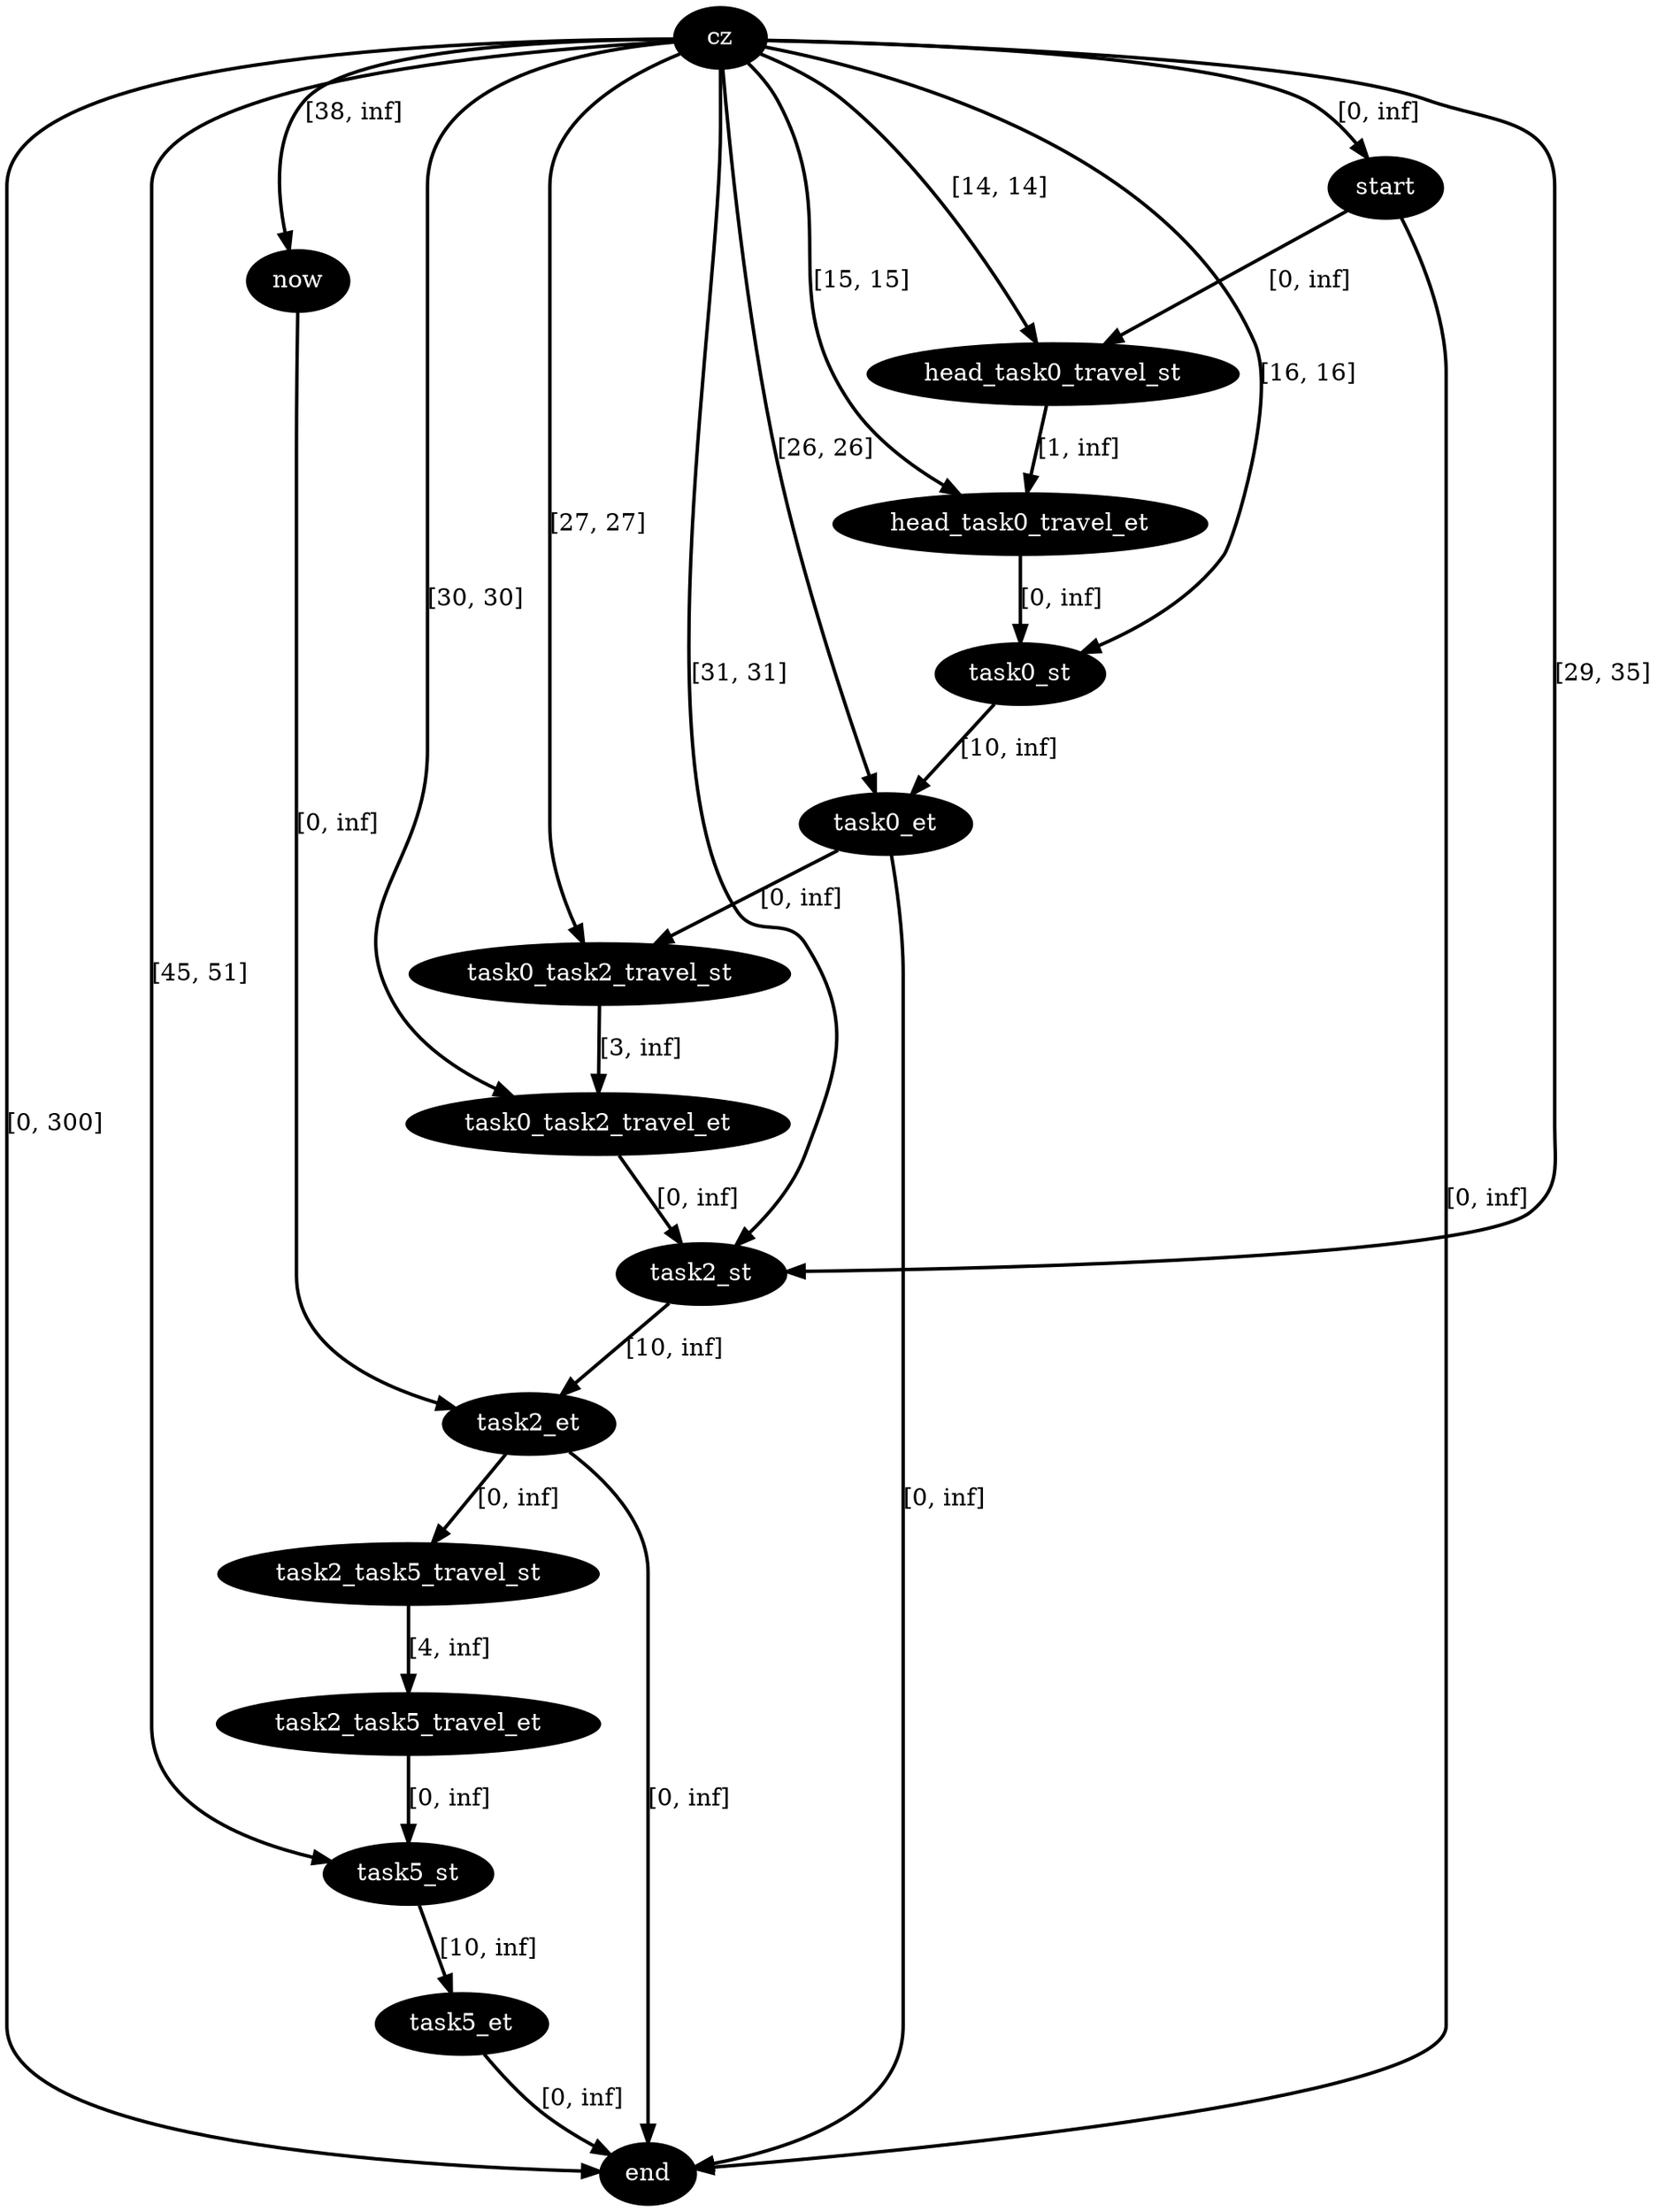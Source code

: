 digraph plan {
0[label="cz",style=filled,fillcolor=black,fontcolor=white];
1[label="start",style=filled,fillcolor=black,fontcolor=white];
2[label="now",style=filled,fillcolor=black,fontcolor=white];
3[label="end",style=filled,fillcolor=black,fontcolor=white];
6[label="head_task0_travel_st",style=filled,fillcolor=black,fontcolor=white];
7[label="head_task0_travel_et",style=filled,fillcolor=black,fontcolor=white];
8[label="task0_st",style=filled,fillcolor=black,fontcolor=white];
9[label="task0_et",style=filled,fillcolor=black,fontcolor=white];
17[label="task2_st",style=filled,fillcolor=black,fontcolor=white];
18[label="task2_et",style=filled,fillcolor=black,fontcolor=white];
22[label="task0_task2_travel_st",style=filled,fillcolor=black,fontcolor=white];
23[label="task0_task2_travel_et",style=filled,fillcolor=black,fontcolor=white];
28[label="task2_task5_travel_st",style=filled,fillcolor=black,fontcolor=white];
29[label="task2_task5_travel_et",style=filled,fillcolor=black,fontcolor=white];
30[label="task5_st",style=filled,fillcolor=black,fontcolor=white];
31[label="task5_et",style=filled,fillcolor=black,fontcolor=white];
"0"->"1"[label="[0, inf]",penwidth=2,color=black];
"0"->"3"[label="[0, 300]",penwidth=2,color=black];
"6"->"7"[label="[1, inf]",penwidth=2,color=black];
"0"->"7"[label="[15, 15]",penwidth=2,color=black];
"1"->"6"[label="[0, inf]",penwidth=2,color=black];
"0"->"6"[label="[14, 14]",penwidth=2,color=black];
"0"->"2"[label="[38, inf]",penwidth=2,color=black];
"2"->"18"[label="[0, inf]",penwidth=2,color=black];
"1"->"3"[label="[0, inf]",penwidth=2,color=black];
"0"->"9"[label="[26, 26]",penwidth=2,color=black];
"9"->"3"[label="[0, inf]",penwidth=2,color=black];
"0"->"8"[label="[16, 16]",penwidth=2,color=black];
"22"->"23"[label="[3, inf]",penwidth=2,color=black];
"0"->"23"[label="[30, 30]",penwidth=2,color=black];
"9"->"22"[label="[0, inf]",penwidth=2,color=black];
"0"->"22"[label="[27, 27]",penwidth=2,color=black];
"8"->"9"[label="[10, inf]",penwidth=2,color=black];
"7"->"8"[label="[0, inf]",penwidth=2,color=black];
"18"->"3"[label="[0, inf]",penwidth=2,color=black];
"0"->"17"[label="[31, 31]",penwidth=2,color=black];
"0"->"17"[label="[29, 35]",penwidth=2,color=black];
"28"->"29"[label="[4, inf]",penwidth=2,color=black];
"18"->"28"[label="[0, inf]",penwidth=2,color=black];
"17"->"18"[label="[10, inf]",penwidth=2,color=black];
"23"->"17"[label="[0, inf]",penwidth=2,color=black];
"31"->"3"[label="[0, inf]",penwidth=2,color=black];
"0"->"30"[label="[45, 51]",penwidth=2,color=black];
"30"->"31"[label="[10, inf]",penwidth=2,color=black];
"29"->"30"[label="[0, inf]",penwidth=2,color=black];
}
